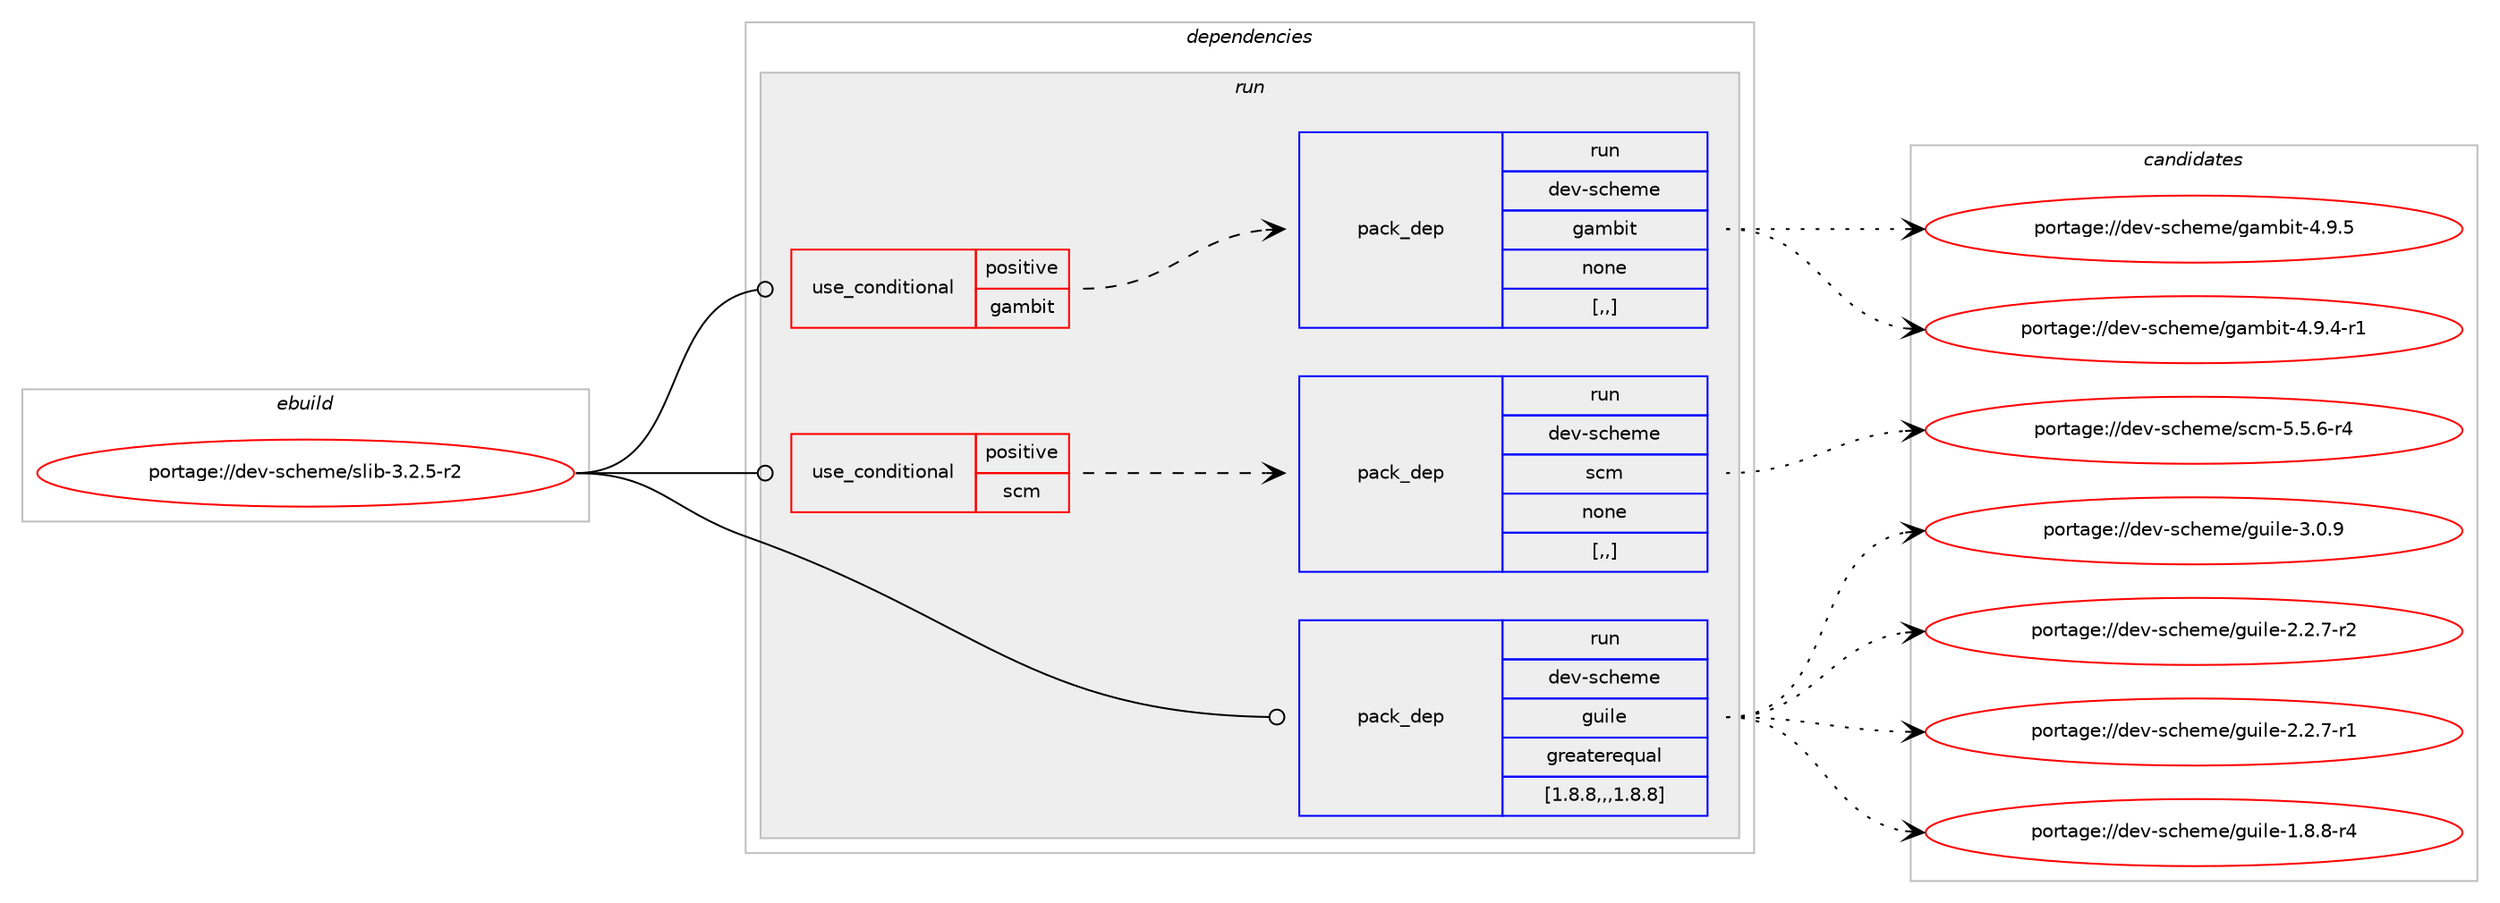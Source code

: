 digraph prolog {

# *************
# Graph options
# *************

newrank=true;
concentrate=true;
compound=true;
graph [rankdir=LR,fontname=Helvetica,fontsize=10,ranksep=1.5];#, ranksep=2.5, nodesep=0.2];
edge  [arrowhead=vee];
node  [fontname=Helvetica,fontsize=10];

# **********
# The ebuild
# **********

subgraph cluster_leftcol {
color=gray;
label=<<i>ebuild</i>>;
id [label="portage://dev-scheme/slib-3.2.5-r2", color=red, width=4, href="../dev-scheme/slib-3.2.5-r2.svg"];
}

# ****************
# The dependencies
# ****************

subgraph cluster_midcol {
color=gray;
label=<<i>dependencies</i>>;
subgraph cluster_compile {
fillcolor="#eeeeee";
style=filled;
label=<<i>compile</i>>;
}
subgraph cluster_compileandrun {
fillcolor="#eeeeee";
style=filled;
label=<<i>compile and run</i>>;
}
subgraph cluster_run {
fillcolor="#eeeeee";
style=filled;
label=<<i>run</i>>;
subgraph cond58963 {
dependency208532 [label=<<TABLE BORDER="0" CELLBORDER="1" CELLSPACING="0" CELLPADDING="4"><TR><TD ROWSPAN="3" CELLPADDING="10">use_conditional</TD></TR><TR><TD>positive</TD></TR><TR><TD>gambit</TD></TR></TABLE>>, shape=none, color=red];
subgraph pack148179 {
dependency208533 [label=<<TABLE BORDER="0" CELLBORDER="1" CELLSPACING="0" CELLPADDING="4" WIDTH="220"><TR><TD ROWSPAN="6" CELLPADDING="30">pack_dep</TD></TR><TR><TD WIDTH="110">run</TD></TR><TR><TD>dev-scheme</TD></TR><TR><TD>gambit</TD></TR><TR><TD>none</TD></TR><TR><TD>[,,]</TD></TR></TABLE>>, shape=none, color=blue];
}
dependency208532:e -> dependency208533:w [weight=20,style="dashed",arrowhead="vee"];
}
id:e -> dependency208532:w [weight=20,style="solid",arrowhead="odot"];
subgraph cond58964 {
dependency208534 [label=<<TABLE BORDER="0" CELLBORDER="1" CELLSPACING="0" CELLPADDING="4"><TR><TD ROWSPAN="3" CELLPADDING="10">use_conditional</TD></TR><TR><TD>positive</TD></TR><TR><TD>scm</TD></TR></TABLE>>, shape=none, color=red];
subgraph pack148180 {
dependency208535 [label=<<TABLE BORDER="0" CELLBORDER="1" CELLSPACING="0" CELLPADDING="4" WIDTH="220"><TR><TD ROWSPAN="6" CELLPADDING="30">pack_dep</TD></TR><TR><TD WIDTH="110">run</TD></TR><TR><TD>dev-scheme</TD></TR><TR><TD>scm</TD></TR><TR><TD>none</TD></TR><TR><TD>[,,]</TD></TR></TABLE>>, shape=none, color=blue];
}
dependency208534:e -> dependency208535:w [weight=20,style="dashed",arrowhead="vee"];
}
id:e -> dependency208534:w [weight=20,style="solid",arrowhead="odot"];
subgraph pack148181 {
dependency208536 [label=<<TABLE BORDER="0" CELLBORDER="1" CELLSPACING="0" CELLPADDING="4" WIDTH="220"><TR><TD ROWSPAN="6" CELLPADDING="30">pack_dep</TD></TR><TR><TD WIDTH="110">run</TD></TR><TR><TD>dev-scheme</TD></TR><TR><TD>guile</TD></TR><TR><TD>greaterequal</TD></TR><TR><TD>[1.8.8,,,1.8.8]</TD></TR></TABLE>>, shape=none, color=blue];
}
id:e -> dependency208536:w [weight=20,style="solid",arrowhead="odot"];
}
}

# **************
# The candidates
# **************

subgraph cluster_choices {
rank=same;
color=gray;
label=<<i>candidates</i>>;

subgraph choice148179 {
color=black;
nodesep=1;
choice1001011184511599104101109101471039710998105116455246574653 [label="portage://dev-scheme/gambit-4.9.5", color=red, width=4,href="../dev-scheme/gambit-4.9.5.svg"];
choice10010111845115991041011091014710397109981051164552465746524511449 [label="portage://dev-scheme/gambit-4.9.4-r1", color=red, width=4,href="../dev-scheme/gambit-4.9.4-r1.svg"];
dependency208533:e -> choice1001011184511599104101109101471039710998105116455246574653:w [style=dotted,weight="100"];
dependency208533:e -> choice10010111845115991041011091014710397109981051164552465746524511449:w [style=dotted,weight="100"];
}
subgraph choice148180 {
color=black;
nodesep=1;
choice100101118451159910410110910147115991094553465346544511452 [label="portage://dev-scheme/scm-5.5.6-r4", color=red, width=4,href="../dev-scheme/scm-5.5.6-r4.svg"];
dependency208535:e -> choice100101118451159910410110910147115991094553465346544511452:w [style=dotted,weight="100"];
}
subgraph choice148181 {
color=black;
nodesep=1;
choice100101118451159910410110910147103117105108101455146484657 [label="portage://dev-scheme/guile-3.0.9", color=red, width=4,href="../dev-scheme/guile-3.0.9.svg"];
choice1001011184511599104101109101471031171051081014550465046554511450 [label="portage://dev-scheme/guile-2.2.7-r2", color=red, width=4,href="../dev-scheme/guile-2.2.7-r2.svg"];
choice1001011184511599104101109101471031171051081014550465046554511449 [label="portage://dev-scheme/guile-2.2.7-r1", color=red, width=4,href="../dev-scheme/guile-2.2.7-r1.svg"];
choice1001011184511599104101109101471031171051081014549465646564511452 [label="portage://dev-scheme/guile-1.8.8-r4", color=red, width=4,href="../dev-scheme/guile-1.8.8-r4.svg"];
dependency208536:e -> choice100101118451159910410110910147103117105108101455146484657:w [style=dotted,weight="100"];
dependency208536:e -> choice1001011184511599104101109101471031171051081014550465046554511450:w [style=dotted,weight="100"];
dependency208536:e -> choice1001011184511599104101109101471031171051081014550465046554511449:w [style=dotted,weight="100"];
dependency208536:e -> choice1001011184511599104101109101471031171051081014549465646564511452:w [style=dotted,weight="100"];
}
}

}
